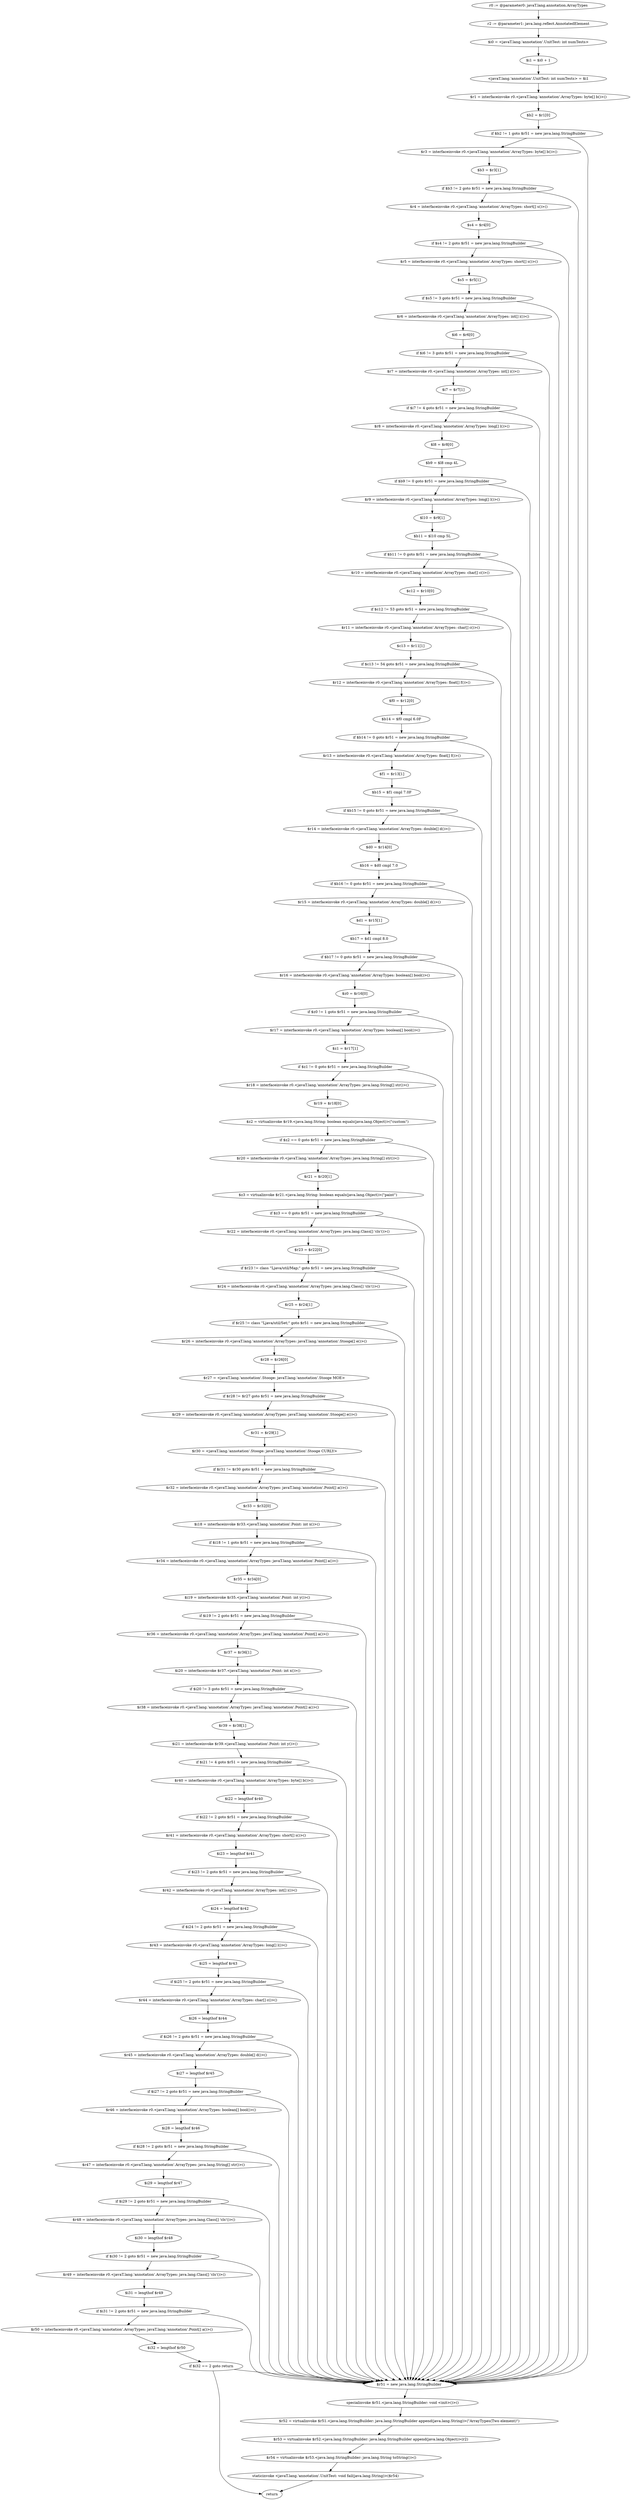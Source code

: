 digraph "unitGraph" {
    "r0 := @parameter0: javaT.lang.annotation.ArrayTypes"
    "r2 := @parameter1: java.lang.reflect.AnnotatedElement"
    "$i0 = <javaT.lang.'annotation'.UnitTest: int numTests>"
    "$i1 = $i0 + 1"
    "<javaT.lang.'annotation'.UnitTest: int numTests> = $i1"
    "$r1 = interfaceinvoke r0.<javaT.lang.'annotation'.ArrayTypes: byte[] b()>()"
    "$b2 = $r1[0]"
    "if $b2 != 1 goto $r51 = new java.lang.StringBuilder"
    "$r3 = interfaceinvoke r0.<javaT.lang.'annotation'.ArrayTypes: byte[] b()>()"
    "$b3 = $r3[1]"
    "if $b3 != 2 goto $r51 = new java.lang.StringBuilder"
    "$r4 = interfaceinvoke r0.<javaT.lang.'annotation'.ArrayTypes: short[] s()>()"
    "$s4 = $r4[0]"
    "if $s4 != 2 goto $r51 = new java.lang.StringBuilder"
    "$r5 = interfaceinvoke r0.<javaT.lang.'annotation'.ArrayTypes: short[] s()>()"
    "$s5 = $r5[1]"
    "if $s5 != 3 goto $r51 = new java.lang.StringBuilder"
    "$r6 = interfaceinvoke r0.<javaT.lang.'annotation'.ArrayTypes: int[] i()>()"
    "$i6 = $r6[0]"
    "if $i6 != 3 goto $r51 = new java.lang.StringBuilder"
    "$r7 = interfaceinvoke r0.<javaT.lang.'annotation'.ArrayTypes: int[] i()>()"
    "$i7 = $r7[1]"
    "if $i7 != 4 goto $r51 = new java.lang.StringBuilder"
    "$r8 = interfaceinvoke r0.<javaT.lang.'annotation'.ArrayTypes: long[] l()>()"
    "$l8 = $r8[0]"
    "$b9 = $l8 cmp 4L"
    "if $b9 != 0 goto $r51 = new java.lang.StringBuilder"
    "$r9 = interfaceinvoke r0.<javaT.lang.'annotation'.ArrayTypes: long[] l()>()"
    "$l10 = $r9[1]"
    "$b11 = $l10 cmp 5L"
    "if $b11 != 0 goto $r51 = new java.lang.StringBuilder"
    "$r10 = interfaceinvoke r0.<javaT.lang.'annotation'.ArrayTypes: char[] c()>()"
    "$c12 = $r10[0]"
    "if $c12 != 53 goto $r51 = new java.lang.StringBuilder"
    "$r11 = interfaceinvoke r0.<javaT.lang.'annotation'.ArrayTypes: char[] c()>()"
    "$c13 = $r11[1]"
    "if $c13 != 54 goto $r51 = new java.lang.StringBuilder"
    "$r12 = interfaceinvoke r0.<javaT.lang.'annotation'.ArrayTypes: float[] f()>()"
    "$f0 = $r12[0]"
    "$b14 = $f0 cmpl 6.0F"
    "if $b14 != 0 goto $r51 = new java.lang.StringBuilder"
    "$r13 = interfaceinvoke r0.<javaT.lang.'annotation'.ArrayTypes: float[] f()>()"
    "$f1 = $r13[1]"
    "$b15 = $f1 cmpl 7.0F"
    "if $b15 != 0 goto $r51 = new java.lang.StringBuilder"
    "$r14 = interfaceinvoke r0.<javaT.lang.'annotation'.ArrayTypes: double[] d()>()"
    "$d0 = $r14[0]"
    "$b16 = $d0 cmpl 7.0"
    "if $b16 != 0 goto $r51 = new java.lang.StringBuilder"
    "$r15 = interfaceinvoke r0.<javaT.lang.'annotation'.ArrayTypes: double[] d()>()"
    "$d1 = $r15[1]"
    "$b17 = $d1 cmpl 8.0"
    "if $b17 != 0 goto $r51 = new java.lang.StringBuilder"
    "$r16 = interfaceinvoke r0.<javaT.lang.'annotation'.ArrayTypes: boolean[] bool()>()"
    "$z0 = $r16[0]"
    "if $z0 != 1 goto $r51 = new java.lang.StringBuilder"
    "$r17 = interfaceinvoke r0.<javaT.lang.'annotation'.ArrayTypes: boolean[] bool()>()"
    "$z1 = $r17[1]"
    "if $z1 != 0 goto $r51 = new java.lang.StringBuilder"
    "$r18 = interfaceinvoke r0.<javaT.lang.'annotation'.ArrayTypes: java.lang.String[] str()>()"
    "$r19 = $r18[0]"
    "$z2 = virtualinvoke $r19.<java.lang.String: boolean equals(java.lang.Object)>(\"custom\")"
    "if $z2 == 0 goto $r51 = new java.lang.StringBuilder"
    "$r20 = interfaceinvoke r0.<javaT.lang.'annotation'.ArrayTypes: java.lang.String[] str()>()"
    "$r21 = $r20[1]"
    "$z3 = virtualinvoke $r21.<java.lang.String: boolean equals(java.lang.Object)>(\"paint\")"
    "if $z3 == 0 goto $r51 = new java.lang.StringBuilder"
    "$r22 = interfaceinvoke r0.<javaT.lang.'annotation'.ArrayTypes: java.lang.Class[] 'cls'()>()"
    "$r23 = $r22[0]"
    "if $r23 != class \"Ljava/util/Map;\" goto $r51 = new java.lang.StringBuilder"
    "$r24 = interfaceinvoke r0.<javaT.lang.'annotation'.ArrayTypes: java.lang.Class[] 'cls'()>()"
    "$r25 = $r24[1]"
    "if $r25 != class \"Ljava/util/Set;\" goto $r51 = new java.lang.StringBuilder"
    "$r26 = interfaceinvoke r0.<javaT.lang.'annotation'.ArrayTypes: javaT.lang.'annotation'.Stooge[] e()>()"
    "$r28 = $r26[0]"
    "$r27 = <javaT.lang.'annotation'.Stooge: javaT.lang.'annotation'.Stooge MOE>"
    "if $r28 != $r27 goto $r51 = new java.lang.StringBuilder"
    "$r29 = interfaceinvoke r0.<javaT.lang.'annotation'.ArrayTypes: javaT.lang.'annotation'.Stooge[] e()>()"
    "$r31 = $r29[1]"
    "$r30 = <javaT.lang.'annotation'.Stooge: javaT.lang.'annotation'.Stooge CURLY>"
    "if $r31 != $r30 goto $r51 = new java.lang.StringBuilder"
    "$r32 = interfaceinvoke r0.<javaT.lang.'annotation'.ArrayTypes: javaT.lang.'annotation'.Point[] a()>()"
    "$r33 = $r32[0]"
    "$i18 = interfaceinvoke $r33.<javaT.lang.'annotation'.Point: int x()>()"
    "if $i18 != 1 goto $r51 = new java.lang.StringBuilder"
    "$r34 = interfaceinvoke r0.<javaT.lang.'annotation'.ArrayTypes: javaT.lang.'annotation'.Point[] a()>()"
    "$r35 = $r34[0]"
    "$i19 = interfaceinvoke $r35.<javaT.lang.'annotation'.Point: int y()>()"
    "if $i19 != 2 goto $r51 = new java.lang.StringBuilder"
    "$r36 = interfaceinvoke r0.<javaT.lang.'annotation'.ArrayTypes: javaT.lang.'annotation'.Point[] a()>()"
    "$r37 = $r36[1]"
    "$i20 = interfaceinvoke $r37.<javaT.lang.'annotation'.Point: int x()>()"
    "if $i20 != 3 goto $r51 = new java.lang.StringBuilder"
    "$r38 = interfaceinvoke r0.<javaT.lang.'annotation'.ArrayTypes: javaT.lang.'annotation'.Point[] a()>()"
    "$r39 = $r38[1]"
    "$i21 = interfaceinvoke $r39.<javaT.lang.'annotation'.Point: int y()>()"
    "if $i21 != 4 goto $r51 = new java.lang.StringBuilder"
    "$r40 = interfaceinvoke r0.<javaT.lang.'annotation'.ArrayTypes: byte[] b()>()"
    "$i22 = lengthof $r40"
    "if $i22 != 2 goto $r51 = new java.lang.StringBuilder"
    "$r41 = interfaceinvoke r0.<javaT.lang.'annotation'.ArrayTypes: short[] s()>()"
    "$i23 = lengthof $r41"
    "if $i23 != 2 goto $r51 = new java.lang.StringBuilder"
    "$r42 = interfaceinvoke r0.<javaT.lang.'annotation'.ArrayTypes: int[] i()>()"
    "$i24 = lengthof $r42"
    "if $i24 != 2 goto $r51 = new java.lang.StringBuilder"
    "$r43 = interfaceinvoke r0.<javaT.lang.'annotation'.ArrayTypes: long[] l()>()"
    "$i25 = lengthof $r43"
    "if $i25 != 2 goto $r51 = new java.lang.StringBuilder"
    "$r44 = interfaceinvoke r0.<javaT.lang.'annotation'.ArrayTypes: char[] c()>()"
    "$i26 = lengthof $r44"
    "if $i26 != 2 goto $r51 = new java.lang.StringBuilder"
    "$r45 = interfaceinvoke r0.<javaT.lang.'annotation'.ArrayTypes: double[] d()>()"
    "$i27 = lengthof $r45"
    "if $i27 != 2 goto $r51 = new java.lang.StringBuilder"
    "$r46 = interfaceinvoke r0.<javaT.lang.'annotation'.ArrayTypes: boolean[] bool()>()"
    "$i28 = lengthof $r46"
    "if $i28 != 2 goto $r51 = new java.lang.StringBuilder"
    "$r47 = interfaceinvoke r0.<javaT.lang.'annotation'.ArrayTypes: java.lang.String[] str()>()"
    "$i29 = lengthof $r47"
    "if $i29 != 2 goto $r51 = new java.lang.StringBuilder"
    "$r48 = interfaceinvoke r0.<javaT.lang.'annotation'.ArrayTypes: java.lang.Class[] 'cls'()>()"
    "$i30 = lengthof $r48"
    "if $i30 != 2 goto $r51 = new java.lang.StringBuilder"
    "$r49 = interfaceinvoke r0.<javaT.lang.'annotation'.ArrayTypes: java.lang.Class[] 'cls'()>()"
    "$i31 = lengthof $r49"
    "if $i31 != 2 goto $r51 = new java.lang.StringBuilder"
    "$r50 = interfaceinvoke r0.<javaT.lang.'annotation'.ArrayTypes: javaT.lang.'annotation'.Point[] a()>()"
    "$i32 = lengthof $r50"
    "if $i32 == 2 goto return"
    "$r51 = new java.lang.StringBuilder"
    "specialinvoke $r51.<java.lang.StringBuilder: void <init>()>()"
    "$r52 = virtualinvoke $r51.<java.lang.StringBuilder: java.lang.StringBuilder append(java.lang.String)>(\"ArrayTypes(Two element)\")"
    "$r53 = virtualinvoke $r52.<java.lang.StringBuilder: java.lang.StringBuilder append(java.lang.Object)>(r2)"
    "$r54 = virtualinvoke $r53.<java.lang.StringBuilder: java.lang.String toString()>()"
    "staticinvoke <javaT.lang.'annotation'.UnitTest: void fail(java.lang.String)>($r54)"
    "return"
    "r0 := @parameter0: javaT.lang.annotation.ArrayTypes"->"r2 := @parameter1: java.lang.reflect.AnnotatedElement";
    "r2 := @parameter1: java.lang.reflect.AnnotatedElement"->"$i0 = <javaT.lang.'annotation'.UnitTest: int numTests>";
    "$i0 = <javaT.lang.'annotation'.UnitTest: int numTests>"->"$i1 = $i0 + 1";
    "$i1 = $i0 + 1"->"<javaT.lang.'annotation'.UnitTest: int numTests> = $i1";
    "<javaT.lang.'annotation'.UnitTest: int numTests> = $i1"->"$r1 = interfaceinvoke r0.<javaT.lang.'annotation'.ArrayTypes: byte[] b()>()";
    "$r1 = interfaceinvoke r0.<javaT.lang.'annotation'.ArrayTypes: byte[] b()>()"->"$b2 = $r1[0]";
    "$b2 = $r1[0]"->"if $b2 != 1 goto $r51 = new java.lang.StringBuilder";
    "if $b2 != 1 goto $r51 = new java.lang.StringBuilder"->"$r3 = interfaceinvoke r0.<javaT.lang.'annotation'.ArrayTypes: byte[] b()>()";
    "if $b2 != 1 goto $r51 = new java.lang.StringBuilder"->"$r51 = new java.lang.StringBuilder";
    "$r3 = interfaceinvoke r0.<javaT.lang.'annotation'.ArrayTypes: byte[] b()>()"->"$b3 = $r3[1]";
    "$b3 = $r3[1]"->"if $b3 != 2 goto $r51 = new java.lang.StringBuilder";
    "if $b3 != 2 goto $r51 = new java.lang.StringBuilder"->"$r4 = interfaceinvoke r0.<javaT.lang.'annotation'.ArrayTypes: short[] s()>()";
    "if $b3 != 2 goto $r51 = new java.lang.StringBuilder"->"$r51 = new java.lang.StringBuilder";
    "$r4 = interfaceinvoke r0.<javaT.lang.'annotation'.ArrayTypes: short[] s()>()"->"$s4 = $r4[0]";
    "$s4 = $r4[0]"->"if $s4 != 2 goto $r51 = new java.lang.StringBuilder";
    "if $s4 != 2 goto $r51 = new java.lang.StringBuilder"->"$r5 = interfaceinvoke r0.<javaT.lang.'annotation'.ArrayTypes: short[] s()>()";
    "if $s4 != 2 goto $r51 = new java.lang.StringBuilder"->"$r51 = new java.lang.StringBuilder";
    "$r5 = interfaceinvoke r0.<javaT.lang.'annotation'.ArrayTypes: short[] s()>()"->"$s5 = $r5[1]";
    "$s5 = $r5[1]"->"if $s5 != 3 goto $r51 = new java.lang.StringBuilder";
    "if $s5 != 3 goto $r51 = new java.lang.StringBuilder"->"$r6 = interfaceinvoke r0.<javaT.lang.'annotation'.ArrayTypes: int[] i()>()";
    "if $s5 != 3 goto $r51 = new java.lang.StringBuilder"->"$r51 = new java.lang.StringBuilder";
    "$r6 = interfaceinvoke r0.<javaT.lang.'annotation'.ArrayTypes: int[] i()>()"->"$i6 = $r6[0]";
    "$i6 = $r6[0]"->"if $i6 != 3 goto $r51 = new java.lang.StringBuilder";
    "if $i6 != 3 goto $r51 = new java.lang.StringBuilder"->"$r7 = interfaceinvoke r0.<javaT.lang.'annotation'.ArrayTypes: int[] i()>()";
    "if $i6 != 3 goto $r51 = new java.lang.StringBuilder"->"$r51 = new java.lang.StringBuilder";
    "$r7 = interfaceinvoke r0.<javaT.lang.'annotation'.ArrayTypes: int[] i()>()"->"$i7 = $r7[1]";
    "$i7 = $r7[1]"->"if $i7 != 4 goto $r51 = new java.lang.StringBuilder";
    "if $i7 != 4 goto $r51 = new java.lang.StringBuilder"->"$r8 = interfaceinvoke r0.<javaT.lang.'annotation'.ArrayTypes: long[] l()>()";
    "if $i7 != 4 goto $r51 = new java.lang.StringBuilder"->"$r51 = new java.lang.StringBuilder";
    "$r8 = interfaceinvoke r0.<javaT.lang.'annotation'.ArrayTypes: long[] l()>()"->"$l8 = $r8[0]";
    "$l8 = $r8[0]"->"$b9 = $l8 cmp 4L";
    "$b9 = $l8 cmp 4L"->"if $b9 != 0 goto $r51 = new java.lang.StringBuilder";
    "if $b9 != 0 goto $r51 = new java.lang.StringBuilder"->"$r9 = interfaceinvoke r0.<javaT.lang.'annotation'.ArrayTypes: long[] l()>()";
    "if $b9 != 0 goto $r51 = new java.lang.StringBuilder"->"$r51 = new java.lang.StringBuilder";
    "$r9 = interfaceinvoke r0.<javaT.lang.'annotation'.ArrayTypes: long[] l()>()"->"$l10 = $r9[1]";
    "$l10 = $r9[1]"->"$b11 = $l10 cmp 5L";
    "$b11 = $l10 cmp 5L"->"if $b11 != 0 goto $r51 = new java.lang.StringBuilder";
    "if $b11 != 0 goto $r51 = new java.lang.StringBuilder"->"$r10 = interfaceinvoke r0.<javaT.lang.'annotation'.ArrayTypes: char[] c()>()";
    "if $b11 != 0 goto $r51 = new java.lang.StringBuilder"->"$r51 = new java.lang.StringBuilder";
    "$r10 = interfaceinvoke r0.<javaT.lang.'annotation'.ArrayTypes: char[] c()>()"->"$c12 = $r10[0]";
    "$c12 = $r10[0]"->"if $c12 != 53 goto $r51 = new java.lang.StringBuilder";
    "if $c12 != 53 goto $r51 = new java.lang.StringBuilder"->"$r11 = interfaceinvoke r0.<javaT.lang.'annotation'.ArrayTypes: char[] c()>()";
    "if $c12 != 53 goto $r51 = new java.lang.StringBuilder"->"$r51 = new java.lang.StringBuilder";
    "$r11 = interfaceinvoke r0.<javaT.lang.'annotation'.ArrayTypes: char[] c()>()"->"$c13 = $r11[1]";
    "$c13 = $r11[1]"->"if $c13 != 54 goto $r51 = new java.lang.StringBuilder";
    "if $c13 != 54 goto $r51 = new java.lang.StringBuilder"->"$r12 = interfaceinvoke r0.<javaT.lang.'annotation'.ArrayTypes: float[] f()>()";
    "if $c13 != 54 goto $r51 = new java.lang.StringBuilder"->"$r51 = new java.lang.StringBuilder";
    "$r12 = interfaceinvoke r0.<javaT.lang.'annotation'.ArrayTypes: float[] f()>()"->"$f0 = $r12[0]";
    "$f0 = $r12[0]"->"$b14 = $f0 cmpl 6.0F";
    "$b14 = $f0 cmpl 6.0F"->"if $b14 != 0 goto $r51 = new java.lang.StringBuilder";
    "if $b14 != 0 goto $r51 = new java.lang.StringBuilder"->"$r13 = interfaceinvoke r0.<javaT.lang.'annotation'.ArrayTypes: float[] f()>()";
    "if $b14 != 0 goto $r51 = new java.lang.StringBuilder"->"$r51 = new java.lang.StringBuilder";
    "$r13 = interfaceinvoke r0.<javaT.lang.'annotation'.ArrayTypes: float[] f()>()"->"$f1 = $r13[1]";
    "$f1 = $r13[1]"->"$b15 = $f1 cmpl 7.0F";
    "$b15 = $f1 cmpl 7.0F"->"if $b15 != 0 goto $r51 = new java.lang.StringBuilder";
    "if $b15 != 0 goto $r51 = new java.lang.StringBuilder"->"$r14 = interfaceinvoke r0.<javaT.lang.'annotation'.ArrayTypes: double[] d()>()";
    "if $b15 != 0 goto $r51 = new java.lang.StringBuilder"->"$r51 = new java.lang.StringBuilder";
    "$r14 = interfaceinvoke r0.<javaT.lang.'annotation'.ArrayTypes: double[] d()>()"->"$d0 = $r14[0]";
    "$d0 = $r14[0]"->"$b16 = $d0 cmpl 7.0";
    "$b16 = $d0 cmpl 7.0"->"if $b16 != 0 goto $r51 = new java.lang.StringBuilder";
    "if $b16 != 0 goto $r51 = new java.lang.StringBuilder"->"$r15 = interfaceinvoke r0.<javaT.lang.'annotation'.ArrayTypes: double[] d()>()";
    "if $b16 != 0 goto $r51 = new java.lang.StringBuilder"->"$r51 = new java.lang.StringBuilder";
    "$r15 = interfaceinvoke r0.<javaT.lang.'annotation'.ArrayTypes: double[] d()>()"->"$d1 = $r15[1]";
    "$d1 = $r15[1]"->"$b17 = $d1 cmpl 8.0";
    "$b17 = $d1 cmpl 8.0"->"if $b17 != 0 goto $r51 = new java.lang.StringBuilder";
    "if $b17 != 0 goto $r51 = new java.lang.StringBuilder"->"$r16 = interfaceinvoke r0.<javaT.lang.'annotation'.ArrayTypes: boolean[] bool()>()";
    "if $b17 != 0 goto $r51 = new java.lang.StringBuilder"->"$r51 = new java.lang.StringBuilder";
    "$r16 = interfaceinvoke r0.<javaT.lang.'annotation'.ArrayTypes: boolean[] bool()>()"->"$z0 = $r16[0]";
    "$z0 = $r16[0]"->"if $z0 != 1 goto $r51 = new java.lang.StringBuilder";
    "if $z0 != 1 goto $r51 = new java.lang.StringBuilder"->"$r17 = interfaceinvoke r0.<javaT.lang.'annotation'.ArrayTypes: boolean[] bool()>()";
    "if $z0 != 1 goto $r51 = new java.lang.StringBuilder"->"$r51 = new java.lang.StringBuilder";
    "$r17 = interfaceinvoke r0.<javaT.lang.'annotation'.ArrayTypes: boolean[] bool()>()"->"$z1 = $r17[1]";
    "$z1 = $r17[1]"->"if $z1 != 0 goto $r51 = new java.lang.StringBuilder";
    "if $z1 != 0 goto $r51 = new java.lang.StringBuilder"->"$r18 = interfaceinvoke r0.<javaT.lang.'annotation'.ArrayTypes: java.lang.String[] str()>()";
    "if $z1 != 0 goto $r51 = new java.lang.StringBuilder"->"$r51 = new java.lang.StringBuilder";
    "$r18 = interfaceinvoke r0.<javaT.lang.'annotation'.ArrayTypes: java.lang.String[] str()>()"->"$r19 = $r18[0]";
    "$r19 = $r18[0]"->"$z2 = virtualinvoke $r19.<java.lang.String: boolean equals(java.lang.Object)>(\"custom\")";
    "$z2 = virtualinvoke $r19.<java.lang.String: boolean equals(java.lang.Object)>(\"custom\")"->"if $z2 == 0 goto $r51 = new java.lang.StringBuilder";
    "if $z2 == 0 goto $r51 = new java.lang.StringBuilder"->"$r20 = interfaceinvoke r0.<javaT.lang.'annotation'.ArrayTypes: java.lang.String[] str()>()";
    "if $z2 == 0 goto $r51 = new java.lang.StringBuilder"->"$r51 = new java.lang.StringBuilder";
    "$r20 = interfaceinvoke r0.<javaT.lang.'annotation'.ArrayTypes: java.lang.String[] str()>()"->"$r21 = $r20[1]";
    "$r21 = $r20[1]"->"$z3 = virtualinvoke $r21.<java.lang.String: boolean equals(java.lang.Object)>(\"paint\")";
    "$z3 = virtualinvoke $r21.<java.lang.String: boolean equals(java.lang.Object)>(\"paint\")"->"if $z3 == 0 goto $r51 = new java.lang.StringBuilder";
    "if $z3 == 0 goto $r51 = new java.lang.StringBuilder"->"$r22 = interfaceinvoke r0.<javaT.lang.'annotation'.ArrayTypes: java.lang.Class[] 'cls'()>()";
    "if $z3 == 0 goto $r51 = new java.lang.StringBuilder"->"$r51 = new java.lang.StringBuilder";
    "$r22 = interfaceinvoke r0.<javaT.lang.'annotation'.ArrayTypes: java.lang.Class[] 'cls'()>()"->"$r23 = $r22[0]";
    "$r23 = $r22[0]"->"if $r23 != class \"Ljava/util/Map;\" goto $r51 = new java.lang.StringBuilder";
    "if $r23 != class \"Ljava/util/Map;\" goto $r51 = new java.lang.StringBuilder"->"$r24 = interfaceinvoke r0.<javaT.lang.'annotation'.ArrayTypes: java.lang.Class[] 'cls'()>()";
    "if $r23 != class \"Ljava/util/Map;\" goto $r51 = new java.lang.StringBuilder"->"$r51 = new java.lang.StringBuilder";
    "$r24 = interfaceinvoke r0.<javaT.lang.'annotation'.ArrayTypes: java.lang.Class[] 'cls'()>()"->"$r25 = $r24[1]";
    "$r25 = $r24[1]"->"if $r25 != class \"Ljava/util/Set;\" goto $r51 = new java.lang.StringBuilder";
    "if $r25 != class \"Ljava/util/Set;\" goto $r51 = new java.lang.StringBuilder"->"$r26 = interfaceinvoke r0.<javaT.lang.'annotation'.ArrayTypes: javaT.lang.'annotation'.Stooge[] e()>()";
    "if $r25 != class \"Ljava/util/Set;\" goto $r51 = new java.lang.StringBuilder"->"$r51 = new java.lang.StringBuilder";
    "$r26 = interfaceinvoke r0.<javaT.lang.'annotation'.ArrayTypes: javaT.lang.'annotation'.Stooge[] e()>()"->"$r28 = $r26[0]";
    "$r28 = $r26[0]"->"$r27 = <javaT.lang.'annotation'.Stooge: javaT.lang.'annotation'.Stooge MOE>";
    "$r27 = <javaT.lang.'annotation'.Stooge: javaT.lang.'annotation'.Stooge MOE>"->"if $r28 != $r27 goto $r51 = new java.lang.StringBuilder";
    "if $r28 != $r27 goto $r51 = new java.lang.StringBuilder"->"$r29 = interfaceinvoke r0.<javaT.lang.'annotation'.ArrayTypes: javaT.lang.'annotation'.Stooge[] e()>()";
    "if $r28 != $r27 goto $r51 = new java.lang.StringBuilder"->"$r51 = new java.lang.StringBuilder";
    "$r29 = interfaceinvoke r0.<javaT.lang.'annotation'.ArrayTypes: javaT.lang.'annotation'.Stooge[] e()>()"->"$r31 = $r29[1]";
    "$r31 = $r29[1]"->"$r30 = <javaT.lang.'annotation'.Stooge: javaT.lang.'annotation'.Stooge CURLY>";
    "$r30 = <javaT.lang.'annotation'.Stooge: javaT.lang.'annotation'.Stooge CURLY>"->"if $r31 != $r30 goto $r51 = new java.lang.StringBuilder";
    "if $r31 != $r30 goto $r51 = new java.lang.StringBuilder"->"$r32 = interfaceinvoke r0.<javaT.lang.'annotation'.ArrayTypes: javaT.lang.'annotation'.Point[] a()>()";
    "if $r31 != $r30 goto $r51 = new java.lang.StringBuilder"->"$r51 = new java.lang.StringBuilder";
    "$r32 = interfaceinvoke r0.<javaT.lang.'annotation'.ArrayTypes: javaT.lang.'annotation'.Point[] a()>()"->"$r33 = $r32[0]";
    "$r33 = $r32[0]"->"$i18 = interfaceinvoke $r33.<javaT.lang.'annotation'.Point: int x()>()";
    "$i18 = interfaceinvoke $r33.<javaT.lang.'annotation'.Point: int x()>()"->"if $i18 != 1 goto $r51 = new java.lang.StringBuilder";
    "if $i18 != 1 goto $r51 = new java.lang.StringBuilder"->"$r34 = interfaceinvoke r0.<javaT.lang.'annotation'.ArrayTypes: javaT.lang.'annotation'.Point[] a()>()";
    "if $i18 != 1 goto $r51 = new java.lang.StringBuilder"->"$r51 = new java.lang.StringBuilder";
    "$r34 = interfaceinvoke r0.<javaT.lang.'annotation'.ArrayTypes: javaT.lang.'annotation'.Point[] a()>()"->"$r35 = $r34[0]";
    "$r35 = $r34[0]"->"$i19 = interfaceinvoke $r35.<javaT.lang.'annotation'.Point: int y()>()";
    "$i19 = interfaceinvoke $r35.<javaT.lang.'annotation'.Point: int y()>()"->"if $i19 != 2 goto $r51 = new java.lang.StringBuilder";
    "if $i19 != 2 goto $r51 = new java.lang.StringBuilder"->"$r36 = interfaceinvoke r0.<javaT.lang.'annotation'.ArrayTypes: javaT.lang.'annotation'.Point[] a()>()";
    "if $i19 != 2 goto $r51 = new java.lang.StringBuilder"->"$r51 = new java.lang.StringBuilder";
    "$r36 = interfaceinvoke r0.<javaT.lang.'annotation'.ArrayTypes: javaT.lang.'annotation'.Point[] a()>()"->"$r37 = $r36[1]";
    "$r37 = $r36[1]"->"$i20 = interfaceinvoke $r37.<javaT.lang.'annotation'.Point: int x()>()";
    "$i20 = interfaceinvoke $r37.<javaT.lang.'annotation'.Point: int x()>()"->"if $i20 != 3 goto $r51 = new java.lang.StringBuilder";
    "if $i20 != 3 goto $r51 = new java.lang.StringBuilder"->"$r38 = interfaceinvoke r0.<javaT.lang.'annotation'.ArrayTypes: javaT.lang.'annotation'.Point[] a()>()";
    "if $i20 != 3 goto $r51 = new java.lang.StringBuilder"->"$r51 = new java.lang.StringBuilder";
    "$r38 = interfaceinvoke r0.<javaT.lang.'annotation'.ArrayTypes: javaT.lang.'annotation'.Point[] a()>()"->"$r39 = $r38[1]";
    "$r39 = $r38[1]"->"$i21 = interfaceinvoke $r39.<javaT.lang.'annotation'.Point: int y()>()";
    "$i21 = interfaceinvoke $r39.<javaT.lang.'annotation'.Point: int y()>()"->"if $i21 != 4 goto $r51 = new java.lang.StringBuilder";
    "if $i21 != 4 goto $r51 = new java.lang.StringBuilder"->"$r40 = interfaceinvoke r0.<javaT.lang.'annotation'.ArrayTypes: byte[] b()>()";
    "if $i21 != 4 goto $r51 = new java.lang.StringBuilder"->"$r51 = new java.lang.StringBuilder";
    "$r40 = interfaceinvoke r0.<javaT.lang.'annotation'.ArrayTypes: byte[] b()>()"->"$i22 = lengthof $r40";
    "$i22 = lengthof $r40"->"if $i22 != 2 goto $r51 = new java.lang.StringBuilder";
    "if $i22 != 2 goto $r51 = new java.lang.StringBuilder"->"$r41 = interfaceinvoke r0.<javaT.lang.'annotation'.ArrayTypes: short[] s()>()";
    "if $i22 != 2 goto $r51 = new java.lang.StringBuilder"->"$r51 = new java.lang.StringBuilder";
    "$r41 = interfaceinvoke r0.<javaT.lang.'annotation'.ArrayTypes: short[] s()>()"->"$i23 = lengthof $r41";
    "$i23 = lengthof $r41"->"if $i23 != 2 goto $r51 = new java.lang.StringBuilder";
    "if $i23 != 2 goto $r51 = new java.lang.StringBuilder"->"$r42 = interfaceinvoke r0.<javaT.lang.'annotation'.ArrayTypes: int[] i()>()";
    "if $i23 != 2 goto $r51 = new java.lang.StringBuilder"->"$r51 = new java.lang.StringBuilder";
    "$r42 = interfaceinvoke r0.<javaT.lang.'annotation'.ArrayTypes: int[] i()>()"->"$i24 = lengthof $r42";
    "$i24 = lengthof $r42"->"if $i24 != 2 goto $r51 = new java.lang.StringBuilder";
    "if $i24 != 2 goto $r51 = new java.lang.StringBuilder"->"$r43 = interfaceinvoke r0.<javaT.lang.'annotation'.ArrayTypes: long[] l()>()";
    "if $i24 != 2 goto $r51 = new java.lang.StringBuilder"->"$r51 = new java.lang.StringBuilder";
    "$r43 = interfaceinvoke r0.<javaT.lang.'annotation'.ArrayTypes: long[] l()>()"->"$i25 = lengthof $r43";
    "$i25 = lengthof $r43"->"if $i25 != 2 goto $r51 = new java.lang.StringBuilder";
    "if $i25 != 2 goto $r51 = new java.lang.StringBuilder"->"$r44 = interfaceinvoke r0.<javaT.lang.'annotation'.ArrayTypes: char[] c()>()";
    "if $i25 != 2 goto $r51 = new java.lang.StringBuilder"->"$r51 = new java.lang.StringBuilder";
    "$r44 = interfaceinvoke r0.<javaT.lang.'annotation'.ArrayTypes: char[] c()>()"->"$i26 = lengthof $r44";
    "$i26 = lengthof $r44"->"if $i26 != 2 goto $r51 = new java.lang.StringBuilder";
    "if $i26 != 2 goto $r51 = new java.lang.StringBuilder"->"$r45 = interfaceinvoke r0.<javaT.lang.'annotation'.ArrayTypes: double[] d()>()";
    "if $i26 != 2 goto $r51 = new java.lang.StringBuilder"->"$r51 = new java.lang.StringBuilder";
    "$r45 = interfaceinvoke r0.<javaT.lang.'annotation'.ArrayTypes: double[] d()>()"->"$i27 = lengthof $r45";
    "$i27 = lengthof $r45"->"if $i27 != 2 goto $r51 = new java.lang.StringBuilder";
    "if $i27 != 2 goto $r51 = new java.lang.StringBuilder"->"$r46 = interfaceinvoke r0.<javaT.lang.'annotation'.ArrayTypes: boolean[] bool()>()";
    "if $i27 != 2 goto $r51 = new java.lang.StringBuilder"->"$r51 = new java.lang.StringBuilder";
    "$r46 = interfaceinvoke r0.<javaT.lang.'annotation'.ArrayTypes: boolean[] bool()>()"->"$i28 = lengthof $r46";
    "$i28 = lengthof $r46"->"if $i28 != 2 goto $r51 = new java.lang.StringBuilder";
    "if $i28 != 2 goto $r51 = new java.lang.StringBuilder"->"$r47 = interfaceinvoke r0.<javaT.lang.'annotation'.ArrayTypes: java.lang.String[] str()>()";
    "if $i28 != 2 goto $r51 = new java.lang.StringBuilder"->"$r51 = new java.lang.StringBuilder";
    "$r47 = interfaceinvoke r0.<javaT.lang.'annotation'.ArrayTypes: java.lang.String[] str()>()"->"$i29 = lengthof $r47";
    "$i29 = lengthof $r47"->"if $i29 != 2 goto $r51 = new java.lang.StringBuilder";
    "if $i29 != 2 goto $r51 = new java.lang.StringBuilder"->"$r48 = interfaceinvoke r0.<javaT.lang.'annotation'.ArrayTypes: java.lang.Class[] 'cls'()>()";
    "if $i29 != 2 goto $r51 = new java.lang.StringBuilder"->"$r51 = new java.lang.StringBuilder";
    "$r48 = interfaceinvoke r0.<javaT.lang.'annotation'.ArrayTypes: java.lang.Class[] 'cls'()>()"->"$i30 = lengthof $r48";
    "$i30 = lengthof $r48"->"if $i30 != 2 goto $r51 = new java.lang.StringBuilder";
    "if $i30 != 2 goto $r51 = new java.lang.StringBuilder"->"$r49 = interfaceinvoke r0.<javaT.lang.'annotation'.ArrayTypes: java.lang.Class[] 'cls'()>()";
    "if $i30 != 2 goto $r51 = new java.lang.StringBuilder"->"$r51 = new java.lang.StringBuilder";
    "$r49 = interfaceinvoke r0.<javaT.lang.'annotation'.ArrayTypes: java.lang.Class[] 'cls'()>()"->"$i31 = lengthof $r49";
    "$i31 = lengthof $r49"->"if $i31 != 2 goto $r51 = new java.lang.StringBuilder";
    "if $i31 != 2 goto $r51 = new java.lang.StringBuilder"->"$r50 = interfaceinvoke r0.<javaT.lang.'annotation'.ArrayTypes: javaT.lang.'annotation'.Point[] a()>()";
    "if $i31 != 2 goto $r51 = new java.lang.StringBuilder"->"$r51 = new java.lang.StringBuilder";
    "$r50 = interfaceinvoke r0.<javaT.lang.'annotation'.ArrayTypes: javaT.lang.'annotation'.Point[] a()>()"->"$i32 = lengthof $r50";
    "$i32 = lengthof $r50"->"if $i32 == 2 goto return";
    "if $i32 == 2 goto return"->"$r51 = new java.lang.StringBuilder";
    "if $i32 == 2 goto return"->"return";
    "$r51 = new java.lang.StringBuilder"->"specialinvoke $r51.<java.lang.StringBuilder: void <init>()>()";
    "specialinvoke $r51.<java.lang.StringBuilder: void <init>()>()"->"$r52 = virtualinvoke $r51.<java.lang.StringBuilder: java.lang.StringBuilder append(java.lang.String)>(\"ArrayTypes(Two element)\")";
    "$r52 = virtualinvoke $r51.<java.lang.StringBuilder: java.lang.StringBuilder append(java.lang.String)>(\"ArrayTypes(Two element)\")"->"$r53 = virtualinvoke $r52.<java.lang.StringBuilder: java.lang.StringBuilder append(java.lang.Object)>(r2)";
    "$r53 = virtualinvoke $r52.<java.lang.StringBuilder: java.lang.StringBuilder append(java.lang.Object)>(r2)"->"$r54 = virtualinvoke $r53.<java.lang.StringBuilder: java.lang.String toString()>()";
    "$r54 = virtualinvoke $r53.<java.lang.StringBuilder: java.lang.String toString()>()"->"staticinvoke <javaT.lang.'annotation'.UnitTest: void fail(java.lang.String)>($r54)";
    "staticinvoke <javaT.lang.'annotation'.UnitTest: void fail(java.lang.String)>($r54)"->"return";
}
